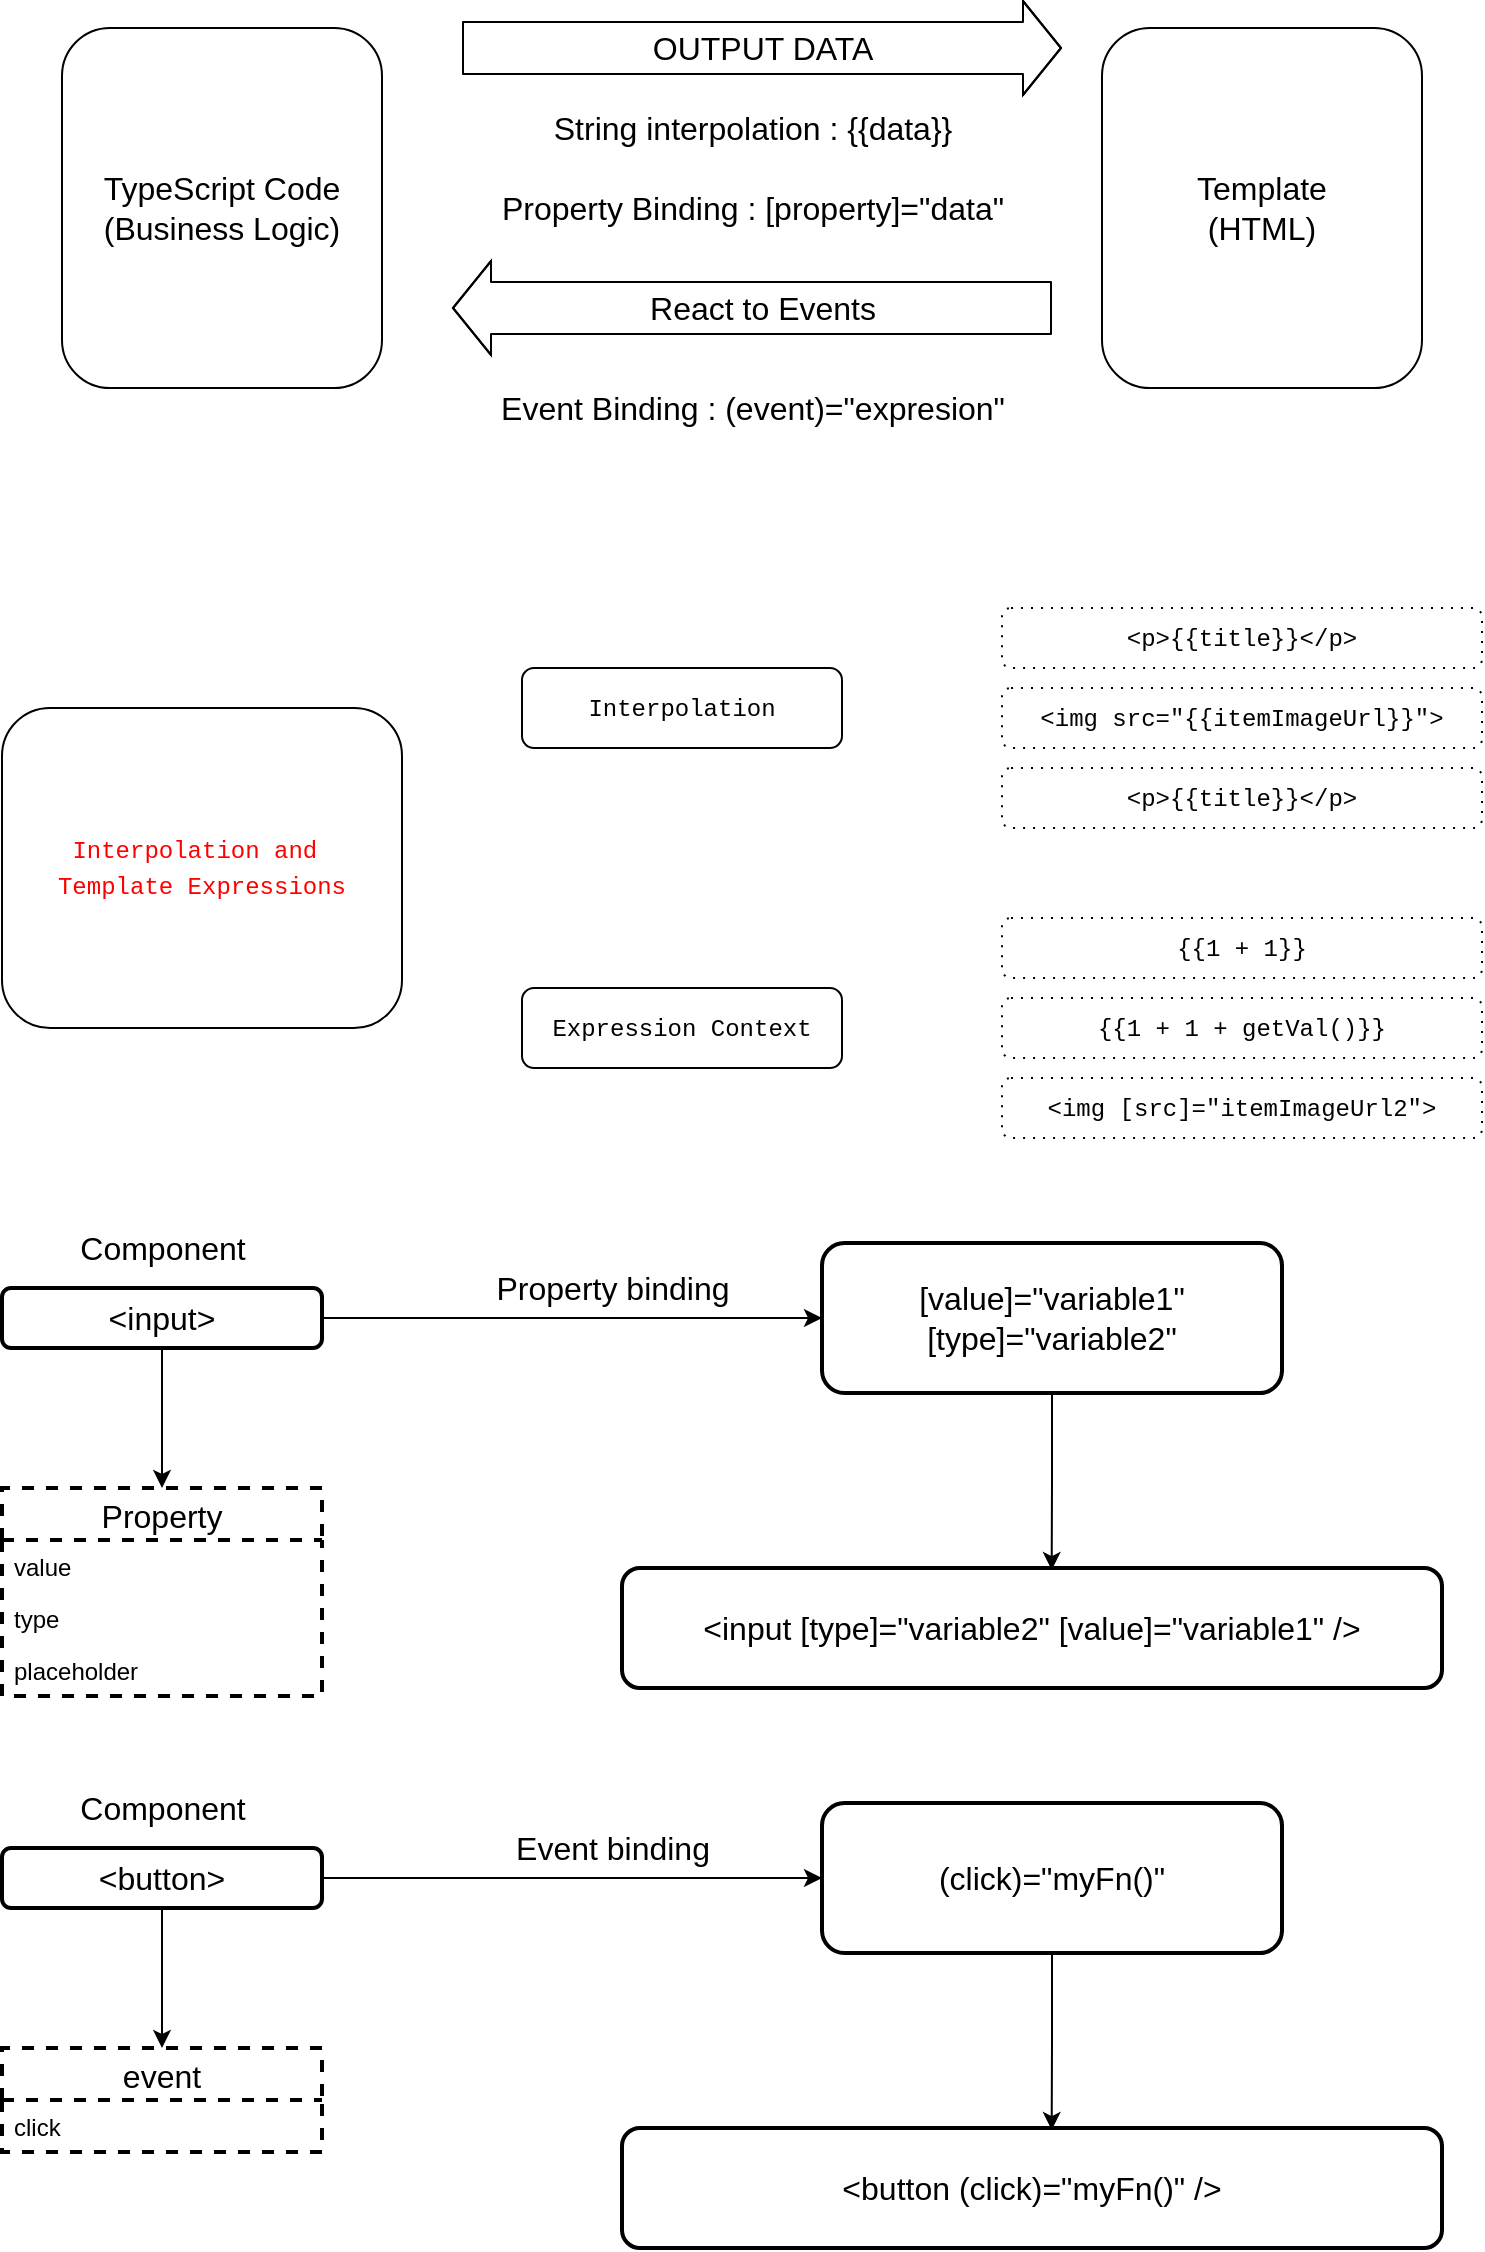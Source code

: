 <mxfile version="15.4.1" type="github"><diagram id="1-1JwlAi4nlQbAZ-EMG0" name="Data &amp; Event Binding"><mxGraphModel dx="1422" dy="794" grid="1" gridSize="10" guides="1" tooltips="1" connect="1" arrows="1" fold="1" page="1" pageScale="1" pageWidth="827" pageHeight="1169" math="0" shadow="0"><root><mxCell id="wwx1Z8LHgehrtNr558hv-0"/><mxCell id="wwx1Z8LHgehrtNr558hv-1" parent="wwx1Z8LHgehrtNr558hv-0"/><mxCell id="92FncDeHBuU6oNb3FqTF-0" value="Property" style="swimlane;fontStyle=0;childLayout=stackLayout;horizontal=1;startSize=26;horizontalStack=0;resizeParent=1;resizeParentMax=0;resizeLast=0;collapsible=1;marginBottom=0;dashed=1;fontSize=16;strokeWidth=2;" parent="wwx1Z8LHgehrtNr558hv-1" vertex="1"><mxGeometry x="25" y="770" width="160" height="104" as="geometry"><mxRectangle x="340" y="120" width="90" height="26" as="alternateBounds"/></mxGeometry></mxCell><mxCell id="92FncDeHBuU6oNb3FqTF-1" value="value" style="text;strokeColor=none;fillColor=none;align=left;verticalAlign=top;spacingLeft=4;spacingRight=4;overflow=hidden;rotatable=0;points=[[0,0.5],[1,0.5]];portConstraint=eastwest;" parent="92FncDeHBuU6oNb3FqTF-0" vertex="1"><mxGeometry y="26" width="160" height="26" as="geometry"/></mxCell><mxCell id="92FncDeHBuU6oNb3FqTF-2" value="type" style="text;strokeColor=none;fillColor=none;align=left;verticalAlign=top;spacingLeft=4;spacingRight=4;overflow=hidden;rotatable=0;points=[[0,0.5],[1,0.5]];portConstraint=eastwest;" parent="92FncDeHBuU6oNb3FqTF-0" vertex="1"><mxGeometry y="52" width="160" height="26" as="geometry"/></mxCell><mxCell id="92FncDeHBuU6oNb3FqTF-3" value="placeholder" style="text;strokeColor=none;fillColor=none;align=left;verticalAlign=top;spacingLeft=4;spacingRight=4;overflow=hidden;rotatable=0;points=[[0,0.5],[1,0.5]];portConstraint=eastwest;" parent="92FncDeHBuU6oNb3FqTF-0" vertex="1"><mxGeometry y="78" width="160" height="26" as="geometry"/></mxCell><mxCell id="92FncDeHBuU6oNb3FqTF-8" style="edgeStyle=orthogonalEdgeStyle;rounded=0;orthogonalLoop=1;jettySize=auto;html=1;exitX=0.5;exitY=1;exitDx=0;exitDy=0;entryX=0.5;entryY=0;entryDx=0;entryDy=0;fontSize=16;" parent="wwx1Z8LHgehrtNr558hv-1" source="92FncDeHBuU6oNb3FqTF-7" target="92FncDeHBuU6oNb3FqTF-0" edge="1"><mxGeometry relative="1" as="geometry"/></mxCell><mxCell id="92FncDeHBuU6oNb3FqTF-10" value="" style="edgeStyle=orthogonalEdgeStyle;rounded=0;orthogonalLoop=1;jettySize=auto;html=1;fontSize=16;" parent="wwx1Z8LHgehrtNr558hv-1" source="92FncDeHBuU6oNb3FqTF-7" target="92FncDeHBuU6oNb3FqTF-9" edge="1"><mxGeometry relative="1" as="geometry"><Array as="points"><mxPoint x="385" y="685"/><mxPoint x="385" y="685"/></Array></mxGeometry></mxCell><mxCell id="92FncDeHBuU6oNb3FqTF-7" value="&amp;lt;input&amp;gt;" style="rounded=1;whiteSpace=wrap;html=1;fontSize=16;strokeWidth=2;" parent="wwx1Z8LHgehrtNr558hv-1" vertex="1"><mxGeometry x="25" y="670" width="160" height="30" as="geometry"/></mxCell><mxCell id="92FncDeHBuU6oNb3FqTF-15" style="edgeStyle=orthogonalEdgeStyle;rounded=0;orthogonalLoop=1;jettySize=auto;html=1;exitX=0.5;exitY=1;exitDx=0;exitDy=0;entryX=0.524;entryY=0.017;entryDx=0;entryDy=0;entryPerimeter=0;fontSize=16;" parent="wwx1Z8LHgehrtNr558hv-1" source="92FncDeHBuU6oNb3FqTF-9" target="92FncDeHBuU6oNb3FqTF-13" edge="1"><mxGeometry relative="1" as="geometry"/></mxCell><mxCell id="92FncDeHBuU6oNb3FqTF-9" value="[value]=&quot;variable1&quot;&lt;br&gt;[type]=&quot;variable2&quot;" style="whiteSpace=wrap;html=1;rounded=1;fontSize=16;strokeWidth=2;" parent="wwx1Z8LHgehrtNr558hv-1" vertex="1"><mxGeometry x="435" y="647.5" width="230" height="75" as="geometry"/></mxCell><mxCell id="92FncDeHBuU6oNb3FqTF-11" value="Property binding" style="text;html=1;align=center;verticalAlign=middle;resizable=0;points=[];autosize=1;strokeColor=none;fillColor=none;fontSize=16;" parent="wwx1Z8LHgehrtNr558hv-1" vertex="1"><mxGeometry x="265" y="660" width="130" height="20" as="geometry"/></mxCell><mxCell id="92FncDeHBuU6oNb3FqTF-12" value="Component" style="text;html=1;align=center;verticalAlign=middle;resizable=0;points=[];autosize=1;strokeColor=none;fillColor=none;fontSize=16;" parent="wwx1Z8LHgehrtNr558hv-1" vertex="1"><mxGeometry x="55" y="640" width="100" height="20" as="geometry"/></mxCell><mxCell id="92FncDeHBuU6oNb3FqTF-13" value="&amp;lt;input [type]=&quot;variable2&quot; [value]=&quot;variable1&quot; /&amp;gt;" style="whiteSpace=wrap;html=1;rounded=1;fontSize=16;strokeWidth=2;" parent="wwx1Z8LHgehrtNr558hv-1" vertex="1"><mxGeometry x="335" y="810" width="410" height="60" as="geometry"/></mxCell><mxCell id="tLvYaNXh1tWHgLqsISy6-1" value="&lt;div style=&quot;font-family: &amp;#34;fira code&amp;#34; , &amp;#34;menlo&amp;#34; , &amp;#34;monaco&amp;#34; , &amp;#34;courier new&amp;#34; , monospace , &amp;#34;consolas&amp;#34; , &amp;#34;courier new&amp;#34; , monospace ; line-height: 18px&quot;&gt;&lt;span style=&quot;background-color: rgb(255 , 255 , 255)&quot;&gt;&lt;font color=&quot;#ff0000&quot;&gt;Interpolation&amp;nbsp;and&amp;nbsp;&lt;/font&gt;&lt;/span&gt;&lt;/div&gt;&lt;div style=&quot;font-family: &amp;#34;fira code&amp;#34; , &amp;#34;menlo&amp;#34; , &amp;#34;monaco&amp;#34; , &amp;#34;courier new&amp;#34; , monospace , &amp;#34;consolas&amp;#34; , &amp;#34;courier new&amp;#34; , monospace ; line-height: 18px&quot;&gt;&lt;span style=&quot;background-color: rgb(255 , 255 , 255)&quot;&gt;&lt;font color=&quot;#ff0000&quot;&gt;Template&amp;nbsp;Expressions&lt;/font&gt;&lt;/span&gt;&lt;/div&gt;" style="rounded=1;whiteSpace=wrap;html=1;" parent="wwx1Z8LHgehrtNr558hv-1" vertex="1"><mxGeometry x="25" y="380" width="200" height="160" as="geometry"/></mxCell><mxCell id="tLvYaNXh1tWHgLqsISy6-2" value="&lt;div style=&quot;font-family: &amp;#34;fira code&amp;#34; , &amp;#34;menlo&amp;#34; , &amp;#34;monaco&amp;#34; , &amp;#34;courier new&amp;#34; , monospace , &amp;#34;consolas&amp;#34; , &amp;#34;courier new&amp;#34; , monospace ; line-height: 18px&quot;&gt;&lt;span style=&quot;background-color: rgb(255 , 255 , 255)&quot;&gt;Interpolation&lt;/span&gt;&lt;/div&gt;" style="rounded=1;whiteSpace=wrap;html=1;" parent="wwx1Z8LHgehrtNr558hv-1" vertex="1"><mxGeometry x="285" y="360" width="160" height="40" as="geometry"/></mxCell><mxCell id="tLvYaNXh1tWHgLqsISy6-3" value="&lt;div style=&quot;line-height: 18px&quot;&gt;&lt;font face=&quot;fira code, menlo, monaco, courier new, monospace, consolas, courier new, monospace&quot;&gt;Expression Context&lt;/font&gt;&lt;br&gt;&lt;/div&gt;" style="rounded=1;whiteSpace=wrap;html=1;" parent="wwx1Z8LHgehrtNr558hv-1" vertex="1"><mxGeometry x="285" y="520" width="160" height="40" as="geometry"/></mxCell><mxCell id="tLvYaNXh1tWHgLqsISy6-14" value="&lt;div style=&quot;line-height: 18px&quot;&gt;&lt;font face=&quot;fira code, menlo, monaco, courier new, monospace, consolas, courier new, monospace&quot;&gt;&amp;lt;p&amp;gt;{{title}}&amp;lt;/p&amp;gt;&lt;/font&gt;&lt;br&gt;&lt;/div&gt;" style="rounded=1;whiteSpace=wrap;html=1;dashed=1;dashPattern=1 4;" parent="wwx1Z8LHgehrtNr558hv-1" vertex="1"><mxGeometry x="525" y="330" width="240" height="30" as="geometry"/></mxCell><mxCell id="tLvYaNXh1tWHgLqsISy6-15" value="&lt;div style=&quot;line-height: 18px&quot;&gt;&lt;font face=&quot;fira code, menlo, monaco, courier new, monospace, consolas, courier new, monospace&quot;&gt;&amp;lt;img src=&quot;{{itemImageUrl}}&quot;&amp;gt;&lt;/font&gt;&lt;br&gt;&lt;/div&gt;" style="rounded=1;whiteSpace=wrap;html=1;dashed=1;dashPattern=1 4;" parent="wwx1Z8LHgehrtNr558hv-1" vertex="1"><mxGeometry x="525" y="370" width="240" height="30" as="geometry"/></mxCell><mxCell id="tLvYaNXh1tWHgLqsISy6-16" value="&lt;div style=&quot;line-height: 18px&quot;&gt;&lt;font face=&quot;fira code, menlo, monaco, courier new, monospace, consolas, courier new, monospace&quot;&gt;&amp;lt;p&amp;gt;{{title}}&amp;lt;/p&amp;gt;&lt;/font&gt;&lt;br&gt;&lt;/div&gt;" style="rounded=1;whiteSpace=wrap;html=1;dashed=1;dashPattern=1 4;" parent="wwx1Z8LHgehrtNr558hv-1" vertex="1"><mxGeometry x="525" y="410" width="240" height="30" as="geometry"/></mxCell><mxCell id="tLvYaNXh1tWHgLqsISy6-17" value="&lt;div style=&quot;line-height: 18px&quot;&gt;&lt;font face=&quot;fira code, menlo, monaco, courier new, monospace, consolas, courier new, monospace&quot;&gt;{{1 + 1}}&lt;/font&gt;&lt;br&gt;&lt;/div&gt;" style="rounded=1;whiteSpace=wrap;html=1;dashed=1;dashPattern=1 4;" parent="wwx1Z8LHgehrtNr558hv-1" vertex="1"><mxGeometry x="525" y="485" width="240" height="30" as="geometry"/></mxCell><mxCell id="tLvYaNXh1tWHgLqsISy6-18" value="&lt;div style=&quot;line-height: 18px&quot;&gt;&lt;font face=&quot;fira code, menlo, monaco, courier new, monospace, consolas, courier new, monospace&quot;&gt;{{1 + 1 + getVal()}}&lt;/font&gt;&lt;br&gt;&lt;/div&gt;" style="rounded=1;whiteSpace=wrap;html=1;dashed=1;dashPattern=1 4;" parent="wwx1Z8LHgehrtNr558hv-1" vertex="1"><mxGeometry x="525" y="525" width="240" height="30" as="geometry"/></mxCell><mxCell id="tLvYaNXh1tWHgLqsISy6-19" value="&lt;div style=&quot;line-height: 18px&quot;&gt;&lt;font face=&quot;fira code, menlo, monaco, courier new, monospace, consolas, courier new, monospace&quot;&gt;&amp;lt;img [src]=&quot;itemImageUrl2&quot;&amp;gt;&lt;/font&gt;&lt;br&gt;&lt;/div&gt;" style="rounded=1;whiteSpace=wrap;html=1;dashed=1;dashPattern=1 4;" parent="wwx1Z8LHgehrtNr558hv-1" vertex="1"><mxGeometry x="525" y="565" width="240" height="30" as="geometry"/></mxCell><mxCell id="u3Wq4uG1YRCZPyPvVrjT-0" value="event" style="swimlane;fontStyle=0;childLayout=stackLayout;horizontal=1;startSize=26;horizontalStack=0;resizeParent=1;resizeParentMax=0;resizeLast=0;collapsible=1;marginBottom=0;dashed=1;fontSize=16;strokeWidth=2;" parent="wwx1Z8LHgehrtNr558hv-1" vertex="1"><mxGeometry x="25" y="1050" width="160" height="52" as="geometry"><mxRectangle x="340" y="120" width="90" height="26" as="alternateBounds"/></mxGeometry></mxCell><mxCell id="u3Wq4uG1YRCZPyPvVrjT-1" value="click" style="text;strokeColor=none;fillColor=none;align=left;verticalAlign=top;spacingLeft=4;spacingRight=4;overflow=hidden;rotatable=0;points=[[0,0.5],[1,0.5]];portConstraint=eastwest;" parent="u3Wq4uG1YRCZPyPvVrjT-0" vertex="1"><mxGeometry y="26" width="160" height="26" as="geometry"/></mxCell><mxCell id="u3Wq4uG1YRCZPyPvVrjT-4" style="edgeStyle=orthogonalEdgeStyle;rounded=0;orthogonalLoop=1;jettySize=auto;html=1;exitX=0.5;exitY=1;exitDx=0;exitDy=0;entryX=0.5;entryY=0;entryDx=0;entryDy=0;fontSize=16;" parent="wwx1Z8LHgehrtNr558hv-1" source="u3Wq4uG1YRCZPyPvVrjT-6" target="u3Wq4uG1YRCZPyPvVrjT-0" edge="1"><mxGeometry relative="1" as="geometry"/></mxCell><mxCell id="u3Wq4uG1YRCZPyPvVrjT-5" value="" style="edgeStyle=orthogonalEdgeStyle;rounded=0;orthogonalLoop=1;jettySize=auto;html=1;fontSize=16;" parent="wwx1Z8LHgehrtNr558hv-1" source="u3Wq4uG1YRCZPyPvVrjT-6" target="u3Wq4uG1YRCZPyPvVrjT-8" edge="1"><mxGeometry relative="1" as="geometry"><Array as="points"><mxPoint x="385" y="965"/><mxPoint x="385" y="965"/></Array></mxGeometry></mxCell><mxCell id="u3Wq4uG1YRCZPyPvVrjT-6" value="&amp;lt;button&amp;gt;" style="rounded=1;whiteSpace=wrap;html=1;fontSize=16;strokeWidth=2;" parent="wwx1Z8LHgehrtNr558hv-1" vertex="1"><mxGeometry x="25" y="950" width="160" height="30" as="geometry"/></mxCell><mxCell id="u3Wq4uG1YRCZPyPvVrjT-7" style="edgeStyle=orthogonalEdgeStyle;rounded=0;orthogonalLoop=1;jettySize=auto;html=1;exitX=0.5;exitY=1;exitDx=0;exitDy=0;entryX=0.524;entryY=0.017;entryDx=0;entryDy=0;entryPerimeter=0;fontSize=16;" parent="wwx1Z8LHgehrtNr558hv-1" source="u3Wq4uG1YRCZPyPvVrjT-8" target="u3Wq4uG1YRCZPyPvVrjT-11" edge="1"><mxGeometry relative="1" as="geometry"/></mxCell><mxCell id="u3Wq4uG1YRCZPyPvVrjT-8" value="(click)=&quot;myFn()&quot;" style="whiteSpace=wrap;html=1;rounded=1;fontSize=16;strokeWidth=2;" parent="wwx1Z8LHgehrtNr558hv-1" vertex="1"><mxGeometry x="435" y="927.5" width="230" height="75" as="geometry"/></mxCell><mxCell id="u3Wq4uG1YRCZPyPvVrjT-9" value="Event binding" style="text;html=1;align=center;verticalAlign=middle;resizable=0;points=[];autosize=1;strokeColor=none;fillColor=none;fontSize=16;" parent="wwx1Z8LHgehrtNr558hv-1" vertex="1"><mxGeometry x="275" y="940" width="110" height="20" as="geometry"/></mxCell><mxCell id="u3Wq4uG1YRCZPyPvVrjT-10" value="Component" style="text;html=1;align=center;verticalAlign=middle;resizable=0;points=[];autosize=1;strokeColor=none;fillColor=none;fontSize=16;" parent="wwx1Z8LHgehrtNr558hv-1" vertex="1"><mxGeometry x="55" y="920" width="100" height="20" as="geometry"/></mxCell><mxCell id="u3Wq4uG1YRCZPyPvVrjT-11" value="&amp;lt;button (click)=&quot;myFn()&quot; /&amp;gt;" style="whiteSpace=wrap;html=1;rounded=1;fontSize=16;strokeWidth=2;" parent="wwx1Z8LHgehrtNr558hv-1" vertex="1"><mxGeometry x="335" y="1090" width="410" height="60" as="geometry"/></mxCell><mxCell id="rBDwDAeGBN-z84O5jwOf-0" value="TypeScript Code&lt;br style=&quot;font-size: 16px;&quot;&gt;(Business Logic)" style="rounded=1;whiteSpace=wrap;html=1;fontSize=16;" parent="wwx1Z8LHgehrtNr558hv-1" vertex="1"><mxGeometry x="55" y="40" width="160" height="180" as="geometry"/></mxCell><mxCell id="rBDwDAeGBN-z84O5jwOf-1" value="Template&lt;br style=&quot;font-size: 16px;&quot;&gt;(HTML)" style="rounded=1;whiteSpace=wrap;html=1;fontSize=16;" parent="wwx1Z8LHgehrtNr558hv-1" vertex="1"><mxGeometry x="575" y="40" width="160" height="180" as="geometry"/></mxCell><mxCell id="rBDwDAeGBN-z84O5jwOf-2" value="" style="shape=flexArrow;endArrow=classic;html=1;fontSize=16;width=26;" parent="wwx1Z8LHgehrtNr558hv-1" edge="1"><mxGeometry width="50" height="50" relative="1" as="geometry"><mxPoint x="255" y="50" as="sourcePoint"/><mxPoint x="555" y="50" as="targetPoint"/><Array as="points"><mxPoint x="415" y="50"/></Array></mxGeometry></mxCell><mxCell id="rBDwDAeGBN-z84O5jwOf-4" value="OUTPUT DATA" style="edgeLabel;html=1;align=center;verticalAlign=middle;resizable=0;points=[];fontSize=16;" parent="rBDwDAeGBN-z84O5jwOf-2" vertex="1" connectable="0"><mxGeometry x="-0.087" y="6" relative="1" as="geometry"><mxPoint x="13" y="6" as="offset"/></mxGeometry></mxCell><mxCell id="rBDwDAeGBN-z84O5jwOf-5" value="String interpolation : {{data}}" style="text;html=1;align=center;verticalAlign=middle;resizable=0;points=[];autosize=1;strokeColor=none;fillColor=none;fontSize=16;" parent="wwx1Z8LHgehrtNr558hv-1" vertex="1"><mxGeometry x="295" y="80" width="210" height="20" as="geometry"/></mxCell><mxCell id="rBDwDAeGBN-z84O5jwOf-6" value="Property Binding : [property]=&quot;data&quot;" style="text;html=1;align=center;verticalAlign=middle;resizable=0;points=[];autosize=1;strokeColor=none;fillColor=none;fontSize=16;" parent="wwx1Z8LHgehrtNr558hv-1" vertex="1"><mxGeometry x="265" y="120" width="270" height="20" as="geometry"/></mxCell><mxCell id="rBDwDAeGBN-z84O5jwOf-7" value="" style="shape=flexArrow;endArrow=classic;html=1;fontSize=16;width=26;" parent="wwx1Z8LHgehrtNr558hv-1" edge="1"><mxGeometry width="50" height="50" relative="1" as="geometry"><mxPoint x="550" y="180" as="sourcePoint"/><mxPoint x="250" y="180" as="targetPoint"/><Array as="points"><mxPoint x="410" y="180"/></Array></mxGeometry></mxCell><mxCell id="rBDwDAeGBN-z84O5jwOf-9" value="React to Events" style="edgeLabel;html=1;align=center;verticalAlign=middle;resizable=0;points=[];fontSize=16;" parent="rBDwDAeGBN-z84O5jwOf-7" vertex="1" connectable="0"><mxGeometry x="0.087" y="5" relative="1" as="geometry"><mxPoint x="18" y="-5" as="offset"/></mxGeometry></mxCell><mxCell id="rBDwDAeGBN-z84O5jwOf-10" value="Event Binding : (event)=&quot;expresion&quot;" style="text;html=1;align=center;verticalAlign=middle;resizable=0;points=[];autosize=1;strokeColor=none;fillColor=none;fontSize=16;" parent="wwx1Z8LHgehrtNr558hv-1" vertex="1"><mxGeometry x="265" y="220" width="270" height="20" as="geometry"/></mxCell></root></mxGraphModel></diagram></mxfile>